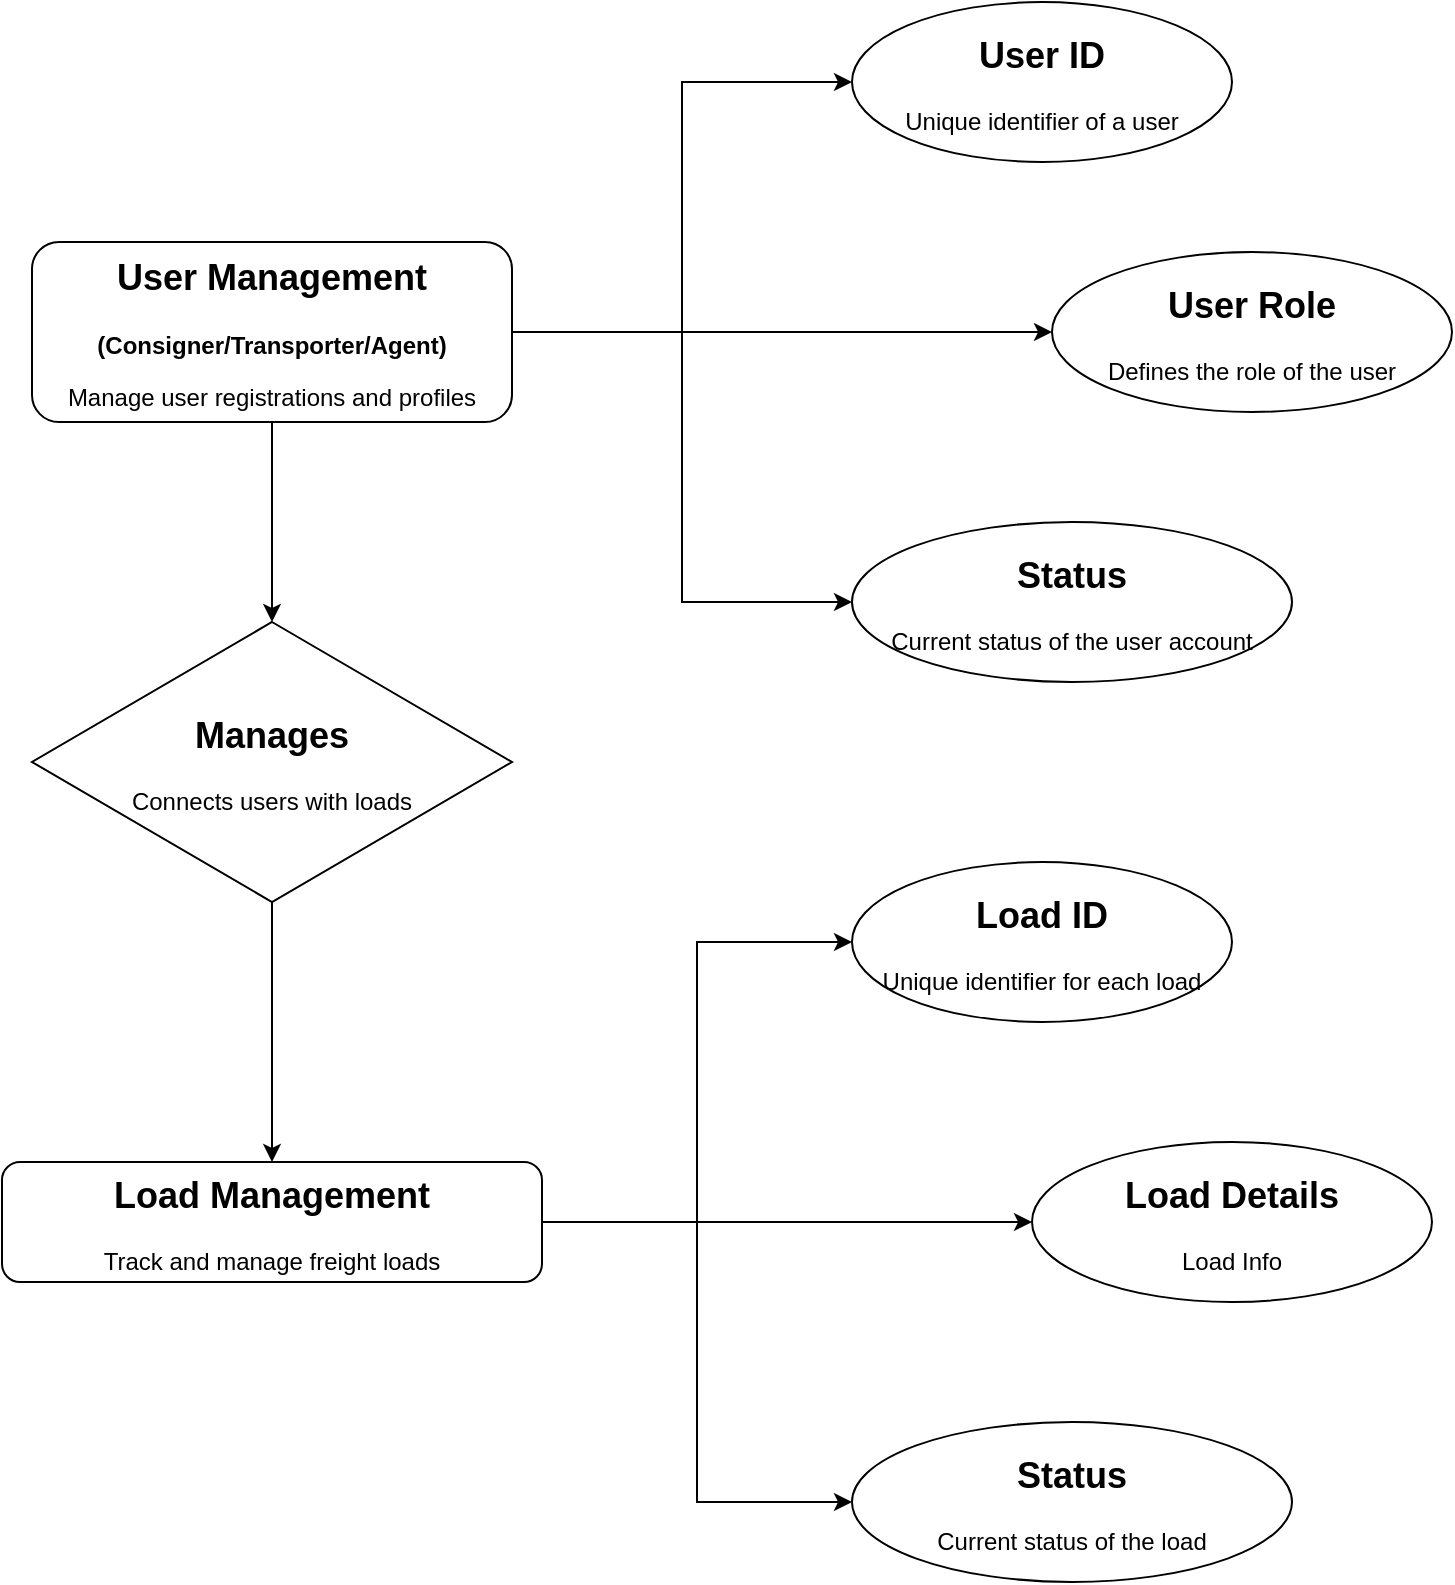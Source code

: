 <mxfile version="25.0.3">
  <diagram name="Page-1" id="BZkZPBr1Ssgeml5Iwkc4">
    <mxGraphModel dx="1434" dy="772" grid="1" gridSize="10" guides="1" tooltips="1" connect="1" arrows="1" fold="1" page="1" pageScale="1" pageWidth="850" pageHeight="1100" math="0" shadow="0">
      <root>
        <mxCell id="0" />
        <mxCell id="1" parent="0" />
        <mxCell id="JVMZ-LPRC9bkGvsDPVq2-7" style="edgeStyle=orthogonalEdgeStyle;rounded=0;orthogonalLoop=1;jettySize=auto;html=1;exitX=1;exitY=0.5;exitDx=0;exitDy=0;entryX=0;entryY=0.5;entryDx=0;entryDy=0;" edge="1" parent="1" source="JVMZ-LPRC9bkGvsDPVq2-1" target="JVMZ-LPRC9bkGvsDPVq2-4">
          <mxGeometry relative="1" as="geometry" />
        </mxCell>
        <mxCell id="JVMZ-LPRC9bkGvsDPVq2-8" style="edgeStyle=orthogonalEdgeStyle;rounded=0;orthogonalLoop=1;jettySize=auto;html=1;entryX=0;entryY=0.5;entryDx=0;entryDy=0;" edge="1" parent="1" source="JVMZ-LPRC9bkGvsDPVq2-1" target="JVMZ-LPRC9bkGvsDPVq2-5">
          <mxGeometry relative="1" as="geometry" />
        </mxCell>
        <mxCell id="JVMZ-LPRC9bkGvsDPVq2-11" style="edgeStyle=orthogonalEdgeStyle;rounded=0;orthogonalLoop=1;jettySize=auto;html=1;entryX=0.5;entryY=0;entryDx=0;entryDy=0;" edge="1" parent="1" source="JVMZ-LPRC9bkGvsDPVq2-1" target="JVMZ-LPRC9bkGvsDPVq2-10">
          <mxGeometry relative="1" as="geometry" />
        </mxCell>
        <mxCell id="JVMZ-LPRC9bkGvsDPVq2-1" value="&lt;h2 data-pm-slice=&quot;1 1 []&quot;&gt;User Management&lt;/h2&gt;&lt;div&gt;&lt;b&gt;(Consigner/Transporter/Agent)&lt;/b&gt;&lt;/div&gt;&lt;p&gt;Manage user registrations and profiles&lt;/p&gt;" style="rounded=1;whiteSpace=wrap;html=1;" vertex="1" parent="1">
          <mxGeometry x="80" y="130" width="240" height="90" as="geometry" />
        </mxCell>
        <mxCell id="JVMZ-LPRC9bkGvsDPVq2-16" style="edgeStyle=orthogonalEdgeStyle;rounded=0;orthogonalLoop=1;jettySize=auto;html=1;entryX=0;entryY=0.5;entryDx=0;entryDy=0;" edge="1" parent="1" source="JVMZ-LPRC9bkGvsDPVq2-2" target="JVMZ-LPRC9bkGvsDPVq2-13">
          <mxGeometry relative="1" as="geometry" />
        </mxCell>
        <mxCell id="JVMZ-LPRC9bkGvsDPVq2-17" style="edgeStyle=orthogonalEdgeStyle;rounded=0;orthogonalLoop=1;jettySize=auto;html=1;entryX=0;entryY=0.5;entryDx=0;entryDy=0;" edge="1" parent="1" source="JVMZ-LPRC9bkGvsDPVq2-2" target="JVMZ-LPRC9bkGvsDPVq2-14">
          <mxGeometry relative="1" as="geometry" />
        </mxCell>
        <mxCell id="JVMZ-LPRC9bkGvsDPVq2-18" style="edgeStyle=orthogonalEdgeStyle;rounded=0;orthogonalLoop=1;jettySize=auto;html=1;entryX=0;entryY=0.5;entryDx=0;entryDy=0;" edge="1" parent="1" source="JVMZ-LPRC9bkGvsDPVq2-2" target="JVMZ-LPRC9bkGvsDPVq2-15">
          <mxGeometry relative="1" as="geometry" />
        </mxCell>
        <mxCell id="JVMZ-LPRC9bkGvsDPVq2-2" value="&lt;h2 data-pm-slice=&quot;1 1 []&quot;&gt;Load Management&lt;/h2&gt;&lt;p&gt;Track and manage freight loads&lt;/p&gt;" style="rounded=1;whiteSpace=wrap;html=1;" vertex="1" parent="1">
          <mxGeometry x="65" y="590" width="270" height="60" as="geometry" />
        </mxCell>
        <mxCell id="JVMZ-LPRC9bkGvsDPVq2-3" value="&lt;h2 data-pm-slice=&quot;1 1 []&quot;&gt;User ID&lt;/h2&gt;&lt;p&gt;Unique identifier of a user&lt;/p&gt;" style="ellipse;whiteSpace=wrap;html=1;" vertex="1" parent="1">
          <mxGeometry x="490" y="10" width="190" height="80" as="geometry" />
        </mxCell>
        <mxCell id="JVMZ-LPRC9bkGvsDPVq2-4" value="&lt;h2 data-pm-slice=&quot;1 1 []&quot;&gt;User Role&lt;/h2&gt;&lt;div&gt;&lt;p data-pm-slice=&quot;1 1 []&quot;&gt;Defines the role of the user&lt;/p&gt;&lt;/div&gt;" style="ellipse;whiteSpace=wrap;html=1;" vertex="1" parent="1">
          <mxGeometry x="590" y="135" width="200" height="80" as="geometry" />
        </mxCell>
        <mxCell id="JVMZ-LPRC9bkGvsDPVq2-5" value="&lt;h2 data-pm-slice=&quot;1 1 []&quot;&gt;Status&lt;/h2&gt;&lt;p data-pm-slice=&quot;1 1 []&quot;&gt;Current status of the user account&lt;/p&gt;" style="ellipse;whiteSpace=wrap;html=1;" vertex="1" parent="1">
          <mxGeometry x="490" y="270" width="220" height="80" as="geometry" />
        </mxCell>
        <mxCell id="JVMZ-LPRC9bkGvsDPVq2-6" style="edgeStyle=orthogonalEdgeStyle;rounded=0;orthogonalLoop=1;jettySize=auto;html=1;entryX=0;entryY=0.5;entryDx=0;entryDy=0;" edge="1" parent="1" source="JVMZ-LPRC9bkGvsDPVq2-1" target="JVMZ-LPRC9bkGvsDPVq2-3">
          <mxGeometry relative="1" as="geometry">
            <mxPoint x="490" y="80" as="targetPoint" />
          </mxGeometry>
        </mxCell>
        <mxCell id="JVMZ-LPRC9bkGvsDPVq2-12" style="edgeStyle=orthogonalEdgeStyle;rounded=0;orthogonalLoop=1;jettySize=auto;html=1;entryX=0.5;entryY=0;entryDx=0;entryDy=0;" edge="1" parent="1" source="JVMZ-LPRC9bkGvsDPVq2-10" target="JVMZ-LPRC9bkGvsDPVq2-2">
          <mxGeometry relative="1" as="geometry" />
        </mxCell>
        <mxCell id="JVMZ-LPRC9bkGvsDPVq2-10" value="&lt;h2 data-pm-slice=&quot;1 1 []&quot;&gt;Manages&lt;/h2&gt;&lt;p&gt;Connects users with loads&lt;/p&gt;" style="rhombus;whiteSpace=wrap;html=1;" vertex="1" parent="1">
          <mxGeometry x="80" y="320" width="240" height="140" as="geometry" />
        </mxCell>
        <mxCell id="JVMZ-LPRC9bkGvsDPVq2-13" value="&lt;h2 data-pm-slice=&quot;1 1 []&quot;&gt;Load ID&lt;/h2&gt;&lt;p&gt;Unique identifier for each load&lt;/p&gt;" style="ellipse;whiteSpace=wrap;html=1;" vertex="1" parent="1">
          <mxGeometry x="490" y="440" width="190" height="80" as="geometry" />
        </mxCell>
        <mxCell id="JVMZ-LPRC9bkGvsDPVq2-14" value="&lt;h2 data-pm-slice=&quot;1 1 []&quot;&gt;Load Details&lt;/h2&gt;&lt;div&gt;&lt;p data-pm-slice=&quot;1 1 []&quot;&gt;Load Info&lt;/p&gt;&lt;/div&gt;" style="ellipse;whiteSpace=wrap;html=1;" vertex="1" parent="1">
          <mxGeometry x="580" y="580" width="200" height="80" as="geometry" />
        </mxCell>
        <mxCell id="JVMZ-LPRC9bkGvsDPVq2-15" value="&lt;h2 data-pm-slice=&quot;1 1 []&quot;&gt;Status&lt;/h2&gt;&lt;p data-pm-slice=&quot;1 1 []&quot;&gt;Current status of the load&lt;/p&gt;" style="ellipse;whiteSpace=wrap;html=1;" vertex="1" parent="1">
          <mxGeometry x="490" y="720" width="220" height="80" as="geometry" />
        </mxCell>
      </root>
    </mxGraphModel>
  </diagram>
</mxfile>

